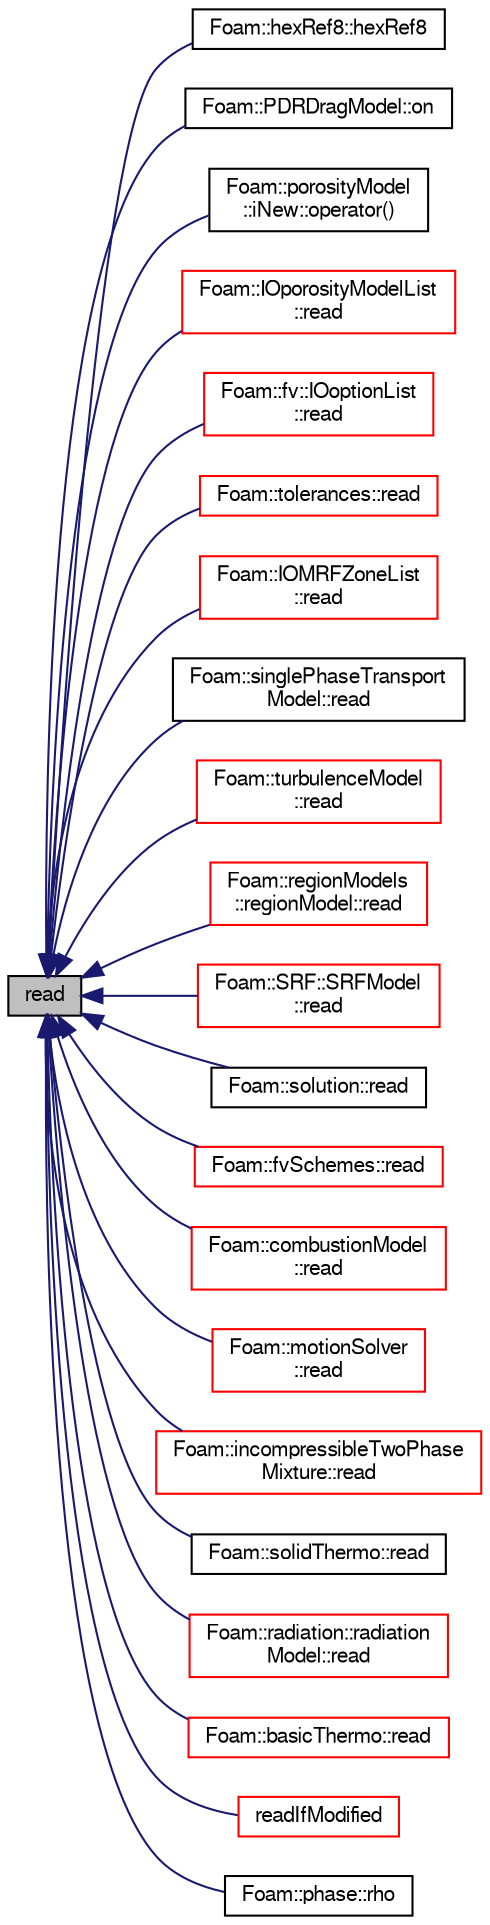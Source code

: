 digraph "read"
{
  bgcolor="transparent";
  edge [fontname="FreeSans",fontsize="10",labelfontname="FreeSans",labelfontsize="10"];
  node [fontname="FreeSans",fontsize="10",shape=record];
  rankdir="LR";
  Node6551 [label="read",height=0.2,width=0.4,color="black", fillcolor="grey75", style="filled", fontcolor="black"];
  Node6551 -> Node6552 [dir="back",color="midnightblue",fontsize="10",style="solid",fontname="FreeSans"];
  Node6552 [label="Foam::hexRef8::hexRef8",height=0.2,width=0.4,color="black",URL="$a21654.html#a38c122950a32c54a78c49acb2637ac88",tooltip="Construct from mesh, read_if_present refinement data. "];
  Node6551 -> Node6553 [dir="back",color="midnightblue",fontsize="10",style="solid",fontname="FreeSans"];
  Node6553 [label="Foam::PDRDragModel::on",height=0.2,width=0.4,color="black",URL="$a31822.html#a298ed957b05070df8a00f42ba64c9368",tooltip="Return true if the drag model is switched on. "];
  Node6551 -> Node6554 [dir="back",color="midnightblue",fontsize="10",style="solid",fontname="FreeSans"];
  Node6554 [label="Foam::porosityModel\l::iNew::operator()",height=0.2,width=0.4,color="black",URL="$a21922.html#aad80947cf7029ef329606d2b1ebe3939"];
  Node6551 -> Node6555 [dir="back",color="midnightblue",fontsize="10",style="solid",fontname="FreeSans"];
  Node6555 [label="Foam::IOporosityModelList\l::read",height=0.2,width=0.4,color="red",URL="$a21914.html#af816873151ddb0126e98bb2f914d8ed5",tooltip="Read dictionary. "];
  Node6551 -> Node6557 [dir="back",color="midnightblue",fontsize="10",style="solid",fontname="FreeSans"];
  Node6557 [label="Foam::fv::IOoptionList\l::read",height=0.2,width=0.4,color="red",URL="$a23442.html#af816873151ddb0126e98bb2f914d8ed5",tooltip="Read dictionary. "];
  Node6551 -> Node6559 [dir="back",color="midnightblue",fontsize="10",style="solid",fontname="FreeSans"];
  Node6559 [label="Foam::tolerances::read",height=0.2,width=0.4,color="red",URL="$a27090.html#af816873151ddb0126e98bb2f914d8ed5",tooltip="Read the tolerances. "];
  Node6551 -> Node6561 [dir="back",color="midnightblue",fontsize="10",style="solid",fontname="FreeSans"];
  Node6561 [label="Foam::IOMRFZoneList\l::read",height=0.2,width=0.4,color="red",URL="$a21894.html#af816873151ddb0126e98bb2f914d8ed5",tooltip="Read dictionary. "];
  Node6551 -> Node6563 [dir="back",color="midnightblue",fontsize="10",style="solid",fontname="FreeSans"];
  Node6563 [label="Foam::singlePhaseTransport\lModel::read",height=0.2,width=0.4,color="black",URL="$a30486.html#af816873151ddb0126e98bb2f914d8ed5",tooltip="Read transportProperties dictionary. "];
  Node6551 -> Node6564 [dir="back",color="midnightblue",fontsize="10",style="solid",fontname="FreeSans"];
  Node6564 [label="Foam::turbulenceModel\l::read",height=0.2,width=0.4,color="red",URL="$a31314.html#a662f37411f405f8a8c278141c5eb6b85",tooltip="Read model coefficients if they have changed. "];
  Node6551 -> Node6566 [dir="back",color="midnightblue",fontsize="10",style="solid",fontname="FreeSans"];
  Node6566 [label="Foam::regionModels\l::regionModel::read",height=0.2,width=0.4,color="red",URL="$a28998.html#af816873151ddb0126e98bb2f914d8ed5",tooltip="Read control parameters from dictionary. "];
  Node6551 -> Node6582 [dir="back",color="midnightblue",fontsize="10",style="solid",fontname="FreeSans"];
  Node6582 [label="Foam::SRF::SRFModel\l::read",height=0.2,width=0.4,color="red",URL="$a21962.html#af816873151ddb0126e98bb2f914d8ed5",tooltip="Read radiationProperties dictionary. "];
  Node6551 -> Node6584 [dir="back",color="midnightblue",fontsize="10",style="solid",fontname="FreeSans"];
  Node6584 [label="Foam::solution::read",height=0.2,width=0.4,color="black",URL="$a27078.html#af816873151ddb0126e98bb2f914d8ed5",tooltip="Read the solution dictionary. "];
  Node6551 -> Node6585 [dir="back",color="midnightblue",fontsize="10",style="solid",fontname="FreeSans"];
  Node6585 [label="Foam::fvSchemes::read",height=0.2,width=0.4,color="red",URL="$a22526.html#af816873151ddb0126e98bb2f914d8ed5",tooltip="Read the fvSchemes. "];
  Node6551 -> Node6588 [dir="back",color="midnightblue",fontsize="10",style="solid",fontname="FreeSans"];
  Node6588 [label="Foam::combustionModel\l::read",height=0.2,width=0.4,color="red",URL="$a21230.html#af816873151ddb0126e98bb2f914d8ed5",tooltip="Update properties from given dictionary. "];
  Node6551 -> Node6591 [dir="back",color="midnightblue",fontsize="10",style="solid",fontname="FreeSans"];
  Node6591 [label="Foam::motionSolver\l::read",height=0.2,width=0.4,color="red",URL="$a21578.html#af816873151ddb0126e98bb2f914d8ed5",tooltip="Read dynamicMeshDict dictionary. "];
  Node6551 -> Node6594 [dir="back",color="midnightblue",fontsize="10",style="solid",fontname="FreeSans"];
  Node6594 [label="Foam::incompressibleTwoPhase\lMixture::read",height=0.2,width=0.4,color="red",URL="$a30482.html#af816873151ddb0126e98bb2f914d8ed5",tooltip="Read base transportProperties dictionary. "];
  Node6551 -> Node6597 [dir="back",color="midnightblue",fontsize="10",style="solid",fontname="FreeSans"];
  Node6597 [label="Foam::solidThermo::read",height=0.2,width=0.4,color="black",URL="$a30230.html#af816873151ddb0126e98bb2f914d8ed5",tooltip="Read thermophysicalProperties dictionary. "];
  Node6551 -> Node6598 [dir="back",color="midnightblue",fontsize="10",style="solid",fontname="FreeSans"];
  Node6598 [label="Foam::radiation::radiation\lModel::read",height=0.2,width=0.4,color="red",URL="$a30042.html#a662f37411f405f8a8c278141c5eb6b85",tooltip="Read radiationProperties dictionary. "];
  Node6551 -> Node6604 [dir="back",color="midnightblue",fontsize="10",style="solid",fontname="FreeSans"];
  Node6604 [label="Foam::basicThermo::read",height=0.2,width=0.4,color="red",URL="$a29734.html#af816873151ddb0126e98bb2f914d8ed5",tooltip="Read thermophysical properties dictionary. "];
  Node6551 -> Node6606 [dir="back",color="midnightblue",fontsize="10",style="solid",fontname="FreeSans"];
  Node6606 [label="readIfModified",height=0.2,width=0.4,color="red",URL="$a26334.html#ab3005060b61f06fc4dcee23a2597d20c",tooltip="Read object if modified (as set by call to modified) "];
  Node6551 -> Node8610 [dir="back",color="midnightblue",fontsize="10",style="solid",fontname="FreeSans"];
  Node8610 [label="Foam::phase::rho",height=0.2,width=0.4,color="black",URL="$a32090.html#a46ab7c53cd689e575890d47b12a5dbe7",tooltip="Return const-access to phase1 density. "];
}
